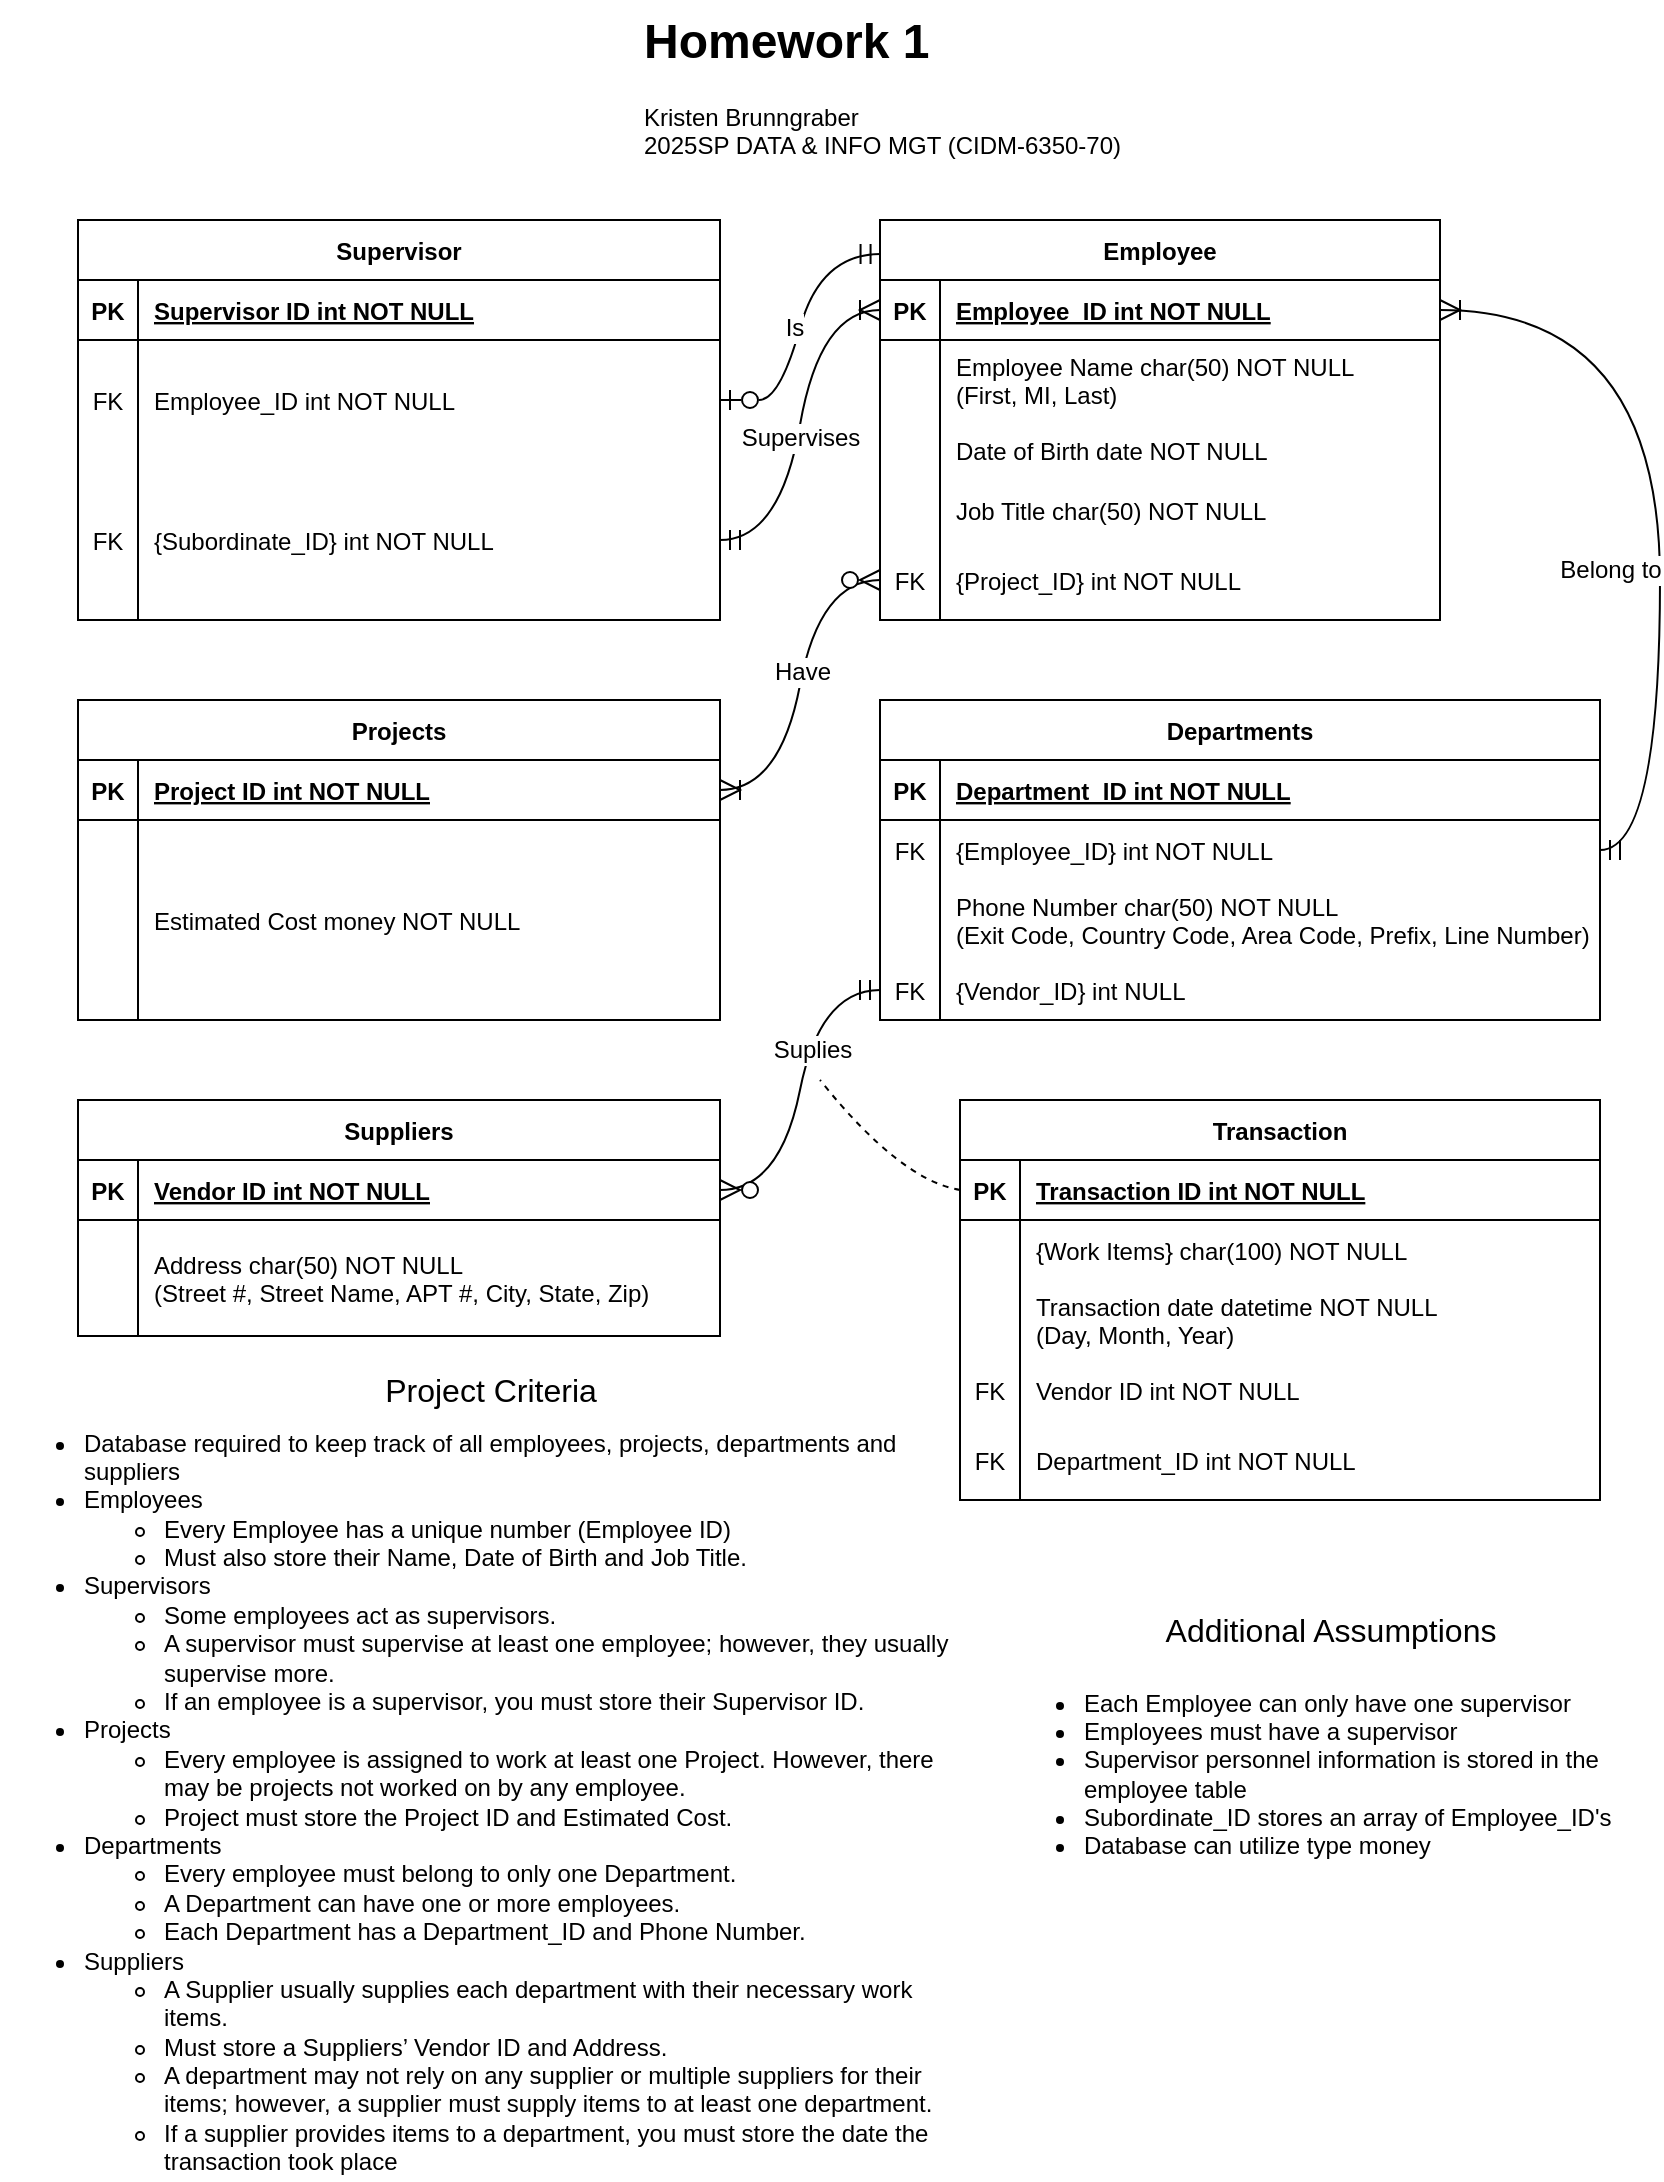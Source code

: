 <mxfile version="26.0.11">
  <diagram id="R2lEEEUBdFMjLlhIrx00" name="Page-1">
    <mxGraphModel dx="1914" dy="976" grid="1" gridSize="10" guides="1" tooltips="1" connect="1" arrows="1" fold="1" page="1" pageScale="1" pageWidth="850" pageHeight="1100" math="0" shadow="0" extFonts="Permanent Marker^https://fonts.googleapis.com/css?family=Permanent+Marker">
      <root>
        <mxCell id="0" />
        <mxCell id="1" parent="0" />
        <mxCell id="nDbJlwMsWSkX9YPivbgv-1" value="&lt;h1 style=&quot;margin-top: 0px;&quot;&gt;Homework 1&lt;/h1&gt;&lt;div&gt;&lt;div&gt;Kristen Brunngraber&lt;/div&gt;&lt;div&gt;2025SP DATA &amp;amp; INFO MGT (CIDM-6350-70)&lt;br&gt;&lt;/div&gt;&lt;/div&gt;" style="text;html=1;whiteSpace=wrap;overflow=hidden;rounded=0;" parent="1" vertex="1">
          <mxGeometry x="320" y="10" width="250" height="90" as="geometry" />
        </mxCell>
        <mxCell id="nDbJlwMsWSkX9YPivbgv-5" value="&lt;ul&gt;&lt;li&gt;&lt;span style=&quot;background-color: transparent; color: light-dark(rgb(0, 0, 0), rgb(255, 255, 255));&quot;&gt;Database required to keep track of all employees, projects, departments and suppliers&lt;/span&gt;&lt;/li&gt;&lt;li&gt;&lt;span style=&quot;background-color: transparent; color: light-dark(rgb(0, 0, 0), rgb(255, 255, 255));&quot;&gt;Employees&lt;/span&gt;&lt;/li&gt;&lt;ul&gt;&lt;li&gt;Every Employee has a unique number (Employee ID)&lt;/li&gt;&lt;li&gt;Must also store their Name, Date of Birth and Job Title.&lt;/li&gt;&lt;/ul&gt;&lt;li&gt;&lt;span style=&quot;background-color: transparent; color: light-dark(rgb(0, 0, 0), rgb(255, 255, 255));&quot;&gt;Supervisors&lt;/span&gt;&lt;/li&gt;&lt;ul&gt;&lt;li&gt;&lt;span style=&quot;background-color: transparent; color: light-dark(rgb(0, 0, 0), rgb(255, 255, 255));&quot;&gt;Some employees act as supervisors.&amp;nbsp;&lt;/span&gt;&lt;/li&gt;&lt;li&gt;&lt;span style=&quot;background-color: transparent; color: light-dark(rgb(0, 0, 0), rgb(255, 255, 255));&quot;&gt;A supervisor must supervise at least one employee; however, they usually supervise more.&amp;nbsp;&lt;/span&gt;&lt;/li&gt;&lt;li&gt;If an employee is a supervisor, you must store their Supervisor ID.&lt;/li&gt;&lt;/ul&gt;&lt;li&gt;Projects&lt;/li&gt;&lt;ul&gt;&lt;li&gt;Every employee is assigned to work at least one Project. However, there may be projects not worked on by any employee.&amp;nbsp;&lt;/li&gt;&lt;li&gt;Project must store the Project ID and Estimated Cost.&lt;/li&gt;&lt;/ul&gt;&lt;li&gt;Departments&lt;/li&gt;&lt;ul&gt;&lt;li&gt;Every employee must belong to only one Department.&amp;nbsp;&lt;/li&gt;&lt;li&gt;A Department can have one or more employees.&amp;nbsp;&lt;/li&gt;&lt;li&gt;Each Department has a Department_ID and Phone Number.&lt;/li&gt;&lt;/ul&gt;&lt;li&gt;Suppliers&lt;/li&gt;&lt;ul&gt;&lt;li&gt;A Supplier usually supplies each department with their necessary work items.&amp;nbsp;&lt;/li&gt;&lt;li&gt;Must store a Suppliers’ Vendor ID and Address.&lt;/li&gt;&lt;li&gt;A department may not rely on any supplier or multiple suppliers for their items; however, a supplier must supply items to at least one department.&lt;/li&gt;&lt;li&gt;If a supplier provides items to a department, you must store the date the transaction took place&lt;/li&gt;&lt;/ul&gt;&lt;/ul&gt;" style="text;strokeColor=none;fillColor=none;html=1;whiteSpace=wrap;verticalAlign=middle;overflow=hidden;" parent="1" vertex="1">
          <mxGeometry y="710" width="480" height="390" as="geometry" />
        </mxCell>
        <mxCell id="nDbJlwMsWSkX9YPivbgv-6" value="Employee" style="shape=table;startSize=30;container=1;collapsible=1;childLayout=tableLayout;fixedRows=1;rowLines=0;fontStyle=1;align=center;resizeLast=1;" parent="1" vertex="1">
          <mxGeometry x="440" y="120" width="280" height="200" as="geometry" />
        </mxCell>
        <mxCell id="nDbJlwMsWSkX9YPivbgv-7" value="" style="shape=partialRectangle;collapsible=0;dropTarget=0;pointerEvents=0;fillColor=none;points=[[0,0.5],[1,0.5]];portConstraint=eastwest;top=0;left=0;right=0;bottom=1;" parent="nDbJlwMsWSkX9YPivbgv-6" vertex="1">
          <mxGeometry y="30" width="280" height="30" as="geometry" />
        </mxCell>
        <mxCell id="nDbJlwMsWSkX9YPivbgv-8" value="PK" style="shape=partialRectangle;overflow=hidden;connectable=0;fillColor=none;top=0;left=0;bottom=0;right=0;fontStyle=1;" parent="nDbJlwMsWSkX9YPivbgv-7" vertex="1">
          <mxGeometry width="30" height="30" as="geometry">
            <mxRectangle width="30" height="30" as="alternateBounds" />
          </mxGeometry>
        </mxCell>
        <mxCell id="nDbJlwMsWSkX9YPivbgv-9" value="Employee_ID int NOT NULL" style="shape=partialRectangle;overflow=hidden;connectable=0;fillColor=none;top=0;left=0;bottom=0;right=0;align=left;spacingLeft=6;fontStyle=5;" parent="nDbJlwMsWSkX9YPivbgv-7" vertex="1">
          <mxGeometry x="30" width="250" height="30" as="geometry">
            <mxRectangle width="250" height="30" as="alternateBounds" />
          </mxGeometry>
        </mxCell>
        <mxCell id="nDbJlwMsWSkX9YPivbgv-10" value="" style="shape=partialRectangle;collapsible=0;dropTarget=0;pointerEvents=0;fillColor=none;points=[[0,0.5],[1,0.5]];portConstraint=eastwest;top=0;left=0;right=0;bottom=0;" parent="nDbJlwMsWSkX9YPivbgv-6" vertex="1">
          <mxGeometry y="60" width="280" height="40" as="geometry" />
        </mxCell>
        <mxCell id="nDbJlwMsWSkX9YPivbgv-11" value="" style="shape=partialRectangle;overflow=hidden;connectable=0;fillColor=none;top=0;left=0;bottom=0;right=0;" parent="nDbJlwMsWSkX9YPivbgv-10" vertex="1">
          <mxGeometry width="30" height="40" as="geometry">
            <mxRectangle width="30" height="40" as="alternateBounds" />
          </mxGeometry>
        </mxCell>
        <mxCell id="nDbJlwMsWSkX9YPivbgv-12" value="Employee Name char(50) NOT NULL &#xa;(First, MI, Last)" style="shape=partialRectangle;overflow=hidden;connectable=0;fillColor=none;top=0;left=0;bottom=0;right=0;align=left;spacingLeft=6;" parent="nDbJlwMsWSkX9YPivbgv-10" vertex="1">
          <mxGeometry x="30" width="250" height="40" as="geometry">
            <mxRectangle width="250" height="40" as="alternateBounds" />
          </mxGeometry>
        </mxCell>
        <mxCell id="nDbJlwMsWSkX9YPivbgv-81" value="" style="shape=partialRectangle;collapsible=0;dropTarget=0;pointerEvents=0;fillColor=none;points=[[0,0.5],[1,0.5]];portConstraint=eastwest;top=0;left=0;right=0;bottom=0;" parent="nDbJlwMsWSkX9YPivbgv-6" vertex="1">
          <mxGeometry y="100" width="280" height="30" as="geometry" />
        </mxCell>
        <mxCell id="nDbJlwMsWSkX9YPivbgv-82" value="" style="shape=partialRectangle;overflow=hidden;connectable=0;fillColor=none;top=0;left=0;bottom=0;right=0;" parent="nDbJlwMsWSkX9YPivbgv-81" vertex="1">
          <mxGeometry width="30" height="30" as="geometry">
            <mxRectangle width="30" height="30" as="alternateBounds" />
          </mxGeometry>
        </mxCell>
        <mxCell id="nDbJlwMsWSkX9YPivbgv-83" value="Date of Birth date NOT NULL" style="shape=partialRectangle;overflow=hidden;connectable=0;fillColor=none;top=0;left=0;bottom=0;right=0;align=left;spacingLeft=6;" parent="nDbJlwMsWSkX9YPivbgv-81" vertex="1">
          <mxGeometry x="30" width="250" height="30" as="geometry">
            <mxRectangle width="250" height="30" as="alternateBounds" />
          </mxGeometry>
        </mxCell>
        <mxCell id="nDbJlwMsWSkX9YPivbgv-84" value="" style="shape=partialRectangle;collapsible=0;dropTarget=0;pointerEvents=0;fillColor=none;points=[[0,0.5],[1,0.5]];portConstraint=eastwest;top=0;left=0;right=0;bottom=0;" parent="nDbJlwMsWSkX9YPivbgv-6" vertex="1">
          <mxGeometry y="130" width="280" height="30" as="geometry" />
        </mxCell>
        <mxCell id="nDbJlwMsWSkX9YPivbgv-85" value="" style="shape=partialRectangle;overflow=hidden;connectable=0;fillColor=none;top=0;left=0;bottom=0;right=0;" parent="nDbJlwMsWSkX9YPivbgv-84" vertex="1">
          <mxGeometry width="30" height="30" as="geometry">
            <mxRectangle width="30" height="30" as="alternateBounds" />
          </mxGeometry>
        </mxCell>
        <mxCell id="nDbJlwMsWSkX9YPivbgv-86" value="Job Title char(50) NOT NULL " style="shape=partialRectangle;overflow=hidden;connectable=0;fillColor=none;top=0;left=0;bottom=0;right=0;align=left;spacingLeft=6;" parent="nDbJlwMsWSkX9YPivbgv-84" vertex="1">
          <mxGeometry x="30" width="250" height="30" as="geometry">
            <mxRectangle width="250" height="30" as="alternateBounds" />
          </mxGeometry>
        </mxCell>
        <mxCell id="nDbJlwMsWSkX9YPivbgv-90" value="" style="shape=partialRectangle;collapsible=0;dropTarget=0;pointerEvents=0;fillColor=none;points=[[0,0.5],[1,0.5]];portConstraint=eastwest;top=0;left=0;right=0;bottom=0;" parent="nDbJlwMsWSkX9YPivbgv-6" vertex="1">
          <mxGeometry y="160" width="280" height="40" as="geometry" />
        </mxCell>
        <mxCell id="nDbJlwMsWSkX9YPivbgv-91" value="FK" style="shape=partialRectangle;overflow=hidden;connectable=0;fillColor=none;top=0;left=0;bottom=0;right=0;" parent="nDbJlwMsWSkX9YPivbgv-90" vertex="1">
          <mxGeometry width="30" height="40" as="geometry">
            <mxRectangle width="30" height="40" as="alternateBounds" />
          </mxGeometry>
        </mxCell>
        <mxCell id="nDbJlwMsWSkX9YPivbgv-92" value="{Project_ID} int NOT NULL " style="shape=partialRectangle;overflow=hidden;connectable=0;fillColor=none;top=0;left=0;bottom=0;right=0;align=left;spacingLeft=6;" parent="nDbJlwMsWSkX9YPivbgv-90" vertex="1">
          <mxGeometry x="30" width="250" height="40" as="geometry">
            <mxRectangle width="250" height="40" as="alternateBounds" />
          </mxGeometry>
        </mxCell>
        <mxCell id="nDbJlwMsWSkX9YPivbgv-13" value="Projects" style="shape=table;startSize=30;container=1;collapsible=1;childLayout=tableLayout;fixedRows=1;rowLines=0;fontStyle=1;align=center;resizeLast=1;" parent="1" vertex="1">
          <mxGeometry x="39" y="360" width="321" height="160" as="geometry" />
        </mxCell>
        <mxCell id="nDbJlwMsWSkX9YPivbgv-14" value="" style="shape=partialRectangle;collapsible=0;dropTarget=0;pointerEvents=0;fillColor=none;points=[[0,0.5],[1,0.5]];portConstraint=eastwest;top=0;left=0;right=0;bottom=1;" parent="nDbJlwMsWSkX9YPivbgv-13" vertex="1">
          <mxGeometry y="30" width="321" height="30" as="geometry" />
        </mxCell>
        <mxCell id="nDbJlwMsWSkX9YPivbgv-15" value="PK" style="shape=partialRectangle;overflow=hidden;connectable=0;fillColor=none;top=0;left=0;bottom=0;right=0;fontStyle=1;" parent="nDbJlwMsWSkX9YPivbgv-14" vertex="1">
          <mxGeometry width="30" height="30" as="geometry">
            <mxRectangle width="30" height="30" as="alternateBounds" />
          </mxGeometry>
        </mxCell>
        <mxCell id="nDbJlwMsWSkX9YPivbgv-16" value="Project ID int NOT NULL" style="shape=partialRectangle;overflow=hidden;connectable=0;fillColor=none;top=0;left=0;bottom=0;right=0;align=left;spacingLeft=6;fontStyle=5;" parent="nDbJlwMsWSkX9YPivbgv-14" vertex="1">
          <mxGeometry x="30" width="291" height="30" as="geometry">
            <mxRectangle width="291" height="30" as="alternateBounds" />
          </mxGeometry>
        </mxCell>
        <mxCell id="nDbJlwMsWSkX9YPivbgv-17" value="" style="shape=partialRectangle;collapsible=0;dropTarget=0;pointerEvents=0;fillColor=none;points=[[0,0.5],[1,0.5]];portConstraint=eastwest;top=0;left=0;right=0;bottom=0;" parent="nDbJlwMsWSkX9YPivbgv-13" vertex="1">
          <mxGeometry y="60" width="321" height="100" as="geometry" />
        </mxCell>
        <mxCell id="nDbJlwMsWSkX9YPivbgv-18" value="" style="shape=partialRectangle;overflow=hidden;connectable=0;fillColor=none;top=0;left=0;bottom=0;right=0;" parent="nDbJlwMsWSkX9YPivbgv-17" vertex="1">
          <mxGeometry width="30" height="100" as="geometry">
            <mxRectangle width="30" height="100" as="alternateBounds" />
          </mxGeometry>
        </mxCell>
        <mxCell id="nDbJlwMsWSkX9YPivbgv-19" value="Estimated Cost money NOT NULL" style="shape=partialRectangle;overflow=hidden;connectable=0;fillColor=none;top=0;left=0;bottom=0;right=0;align=left;spacingLeft=6;" parent="nDbJlwMsWSkX9YPivbgv-17" vertex="1">
          <mxGeometry x="30" width="291" height="100" as="geometry">
            <mxRectangle width="291" height="100" as="alternateBounds" />
          </mxGeometry>
        </mxCell>
        <mxCell id="nDbJlwMsWSkX9YPivbgv-20" value="Departments" style="shape=table;startSize=30;container=1;collapsible=1;childLayout=tableLayout;fixedRows=1;rowLines=0;fontStyle=1;align=center;resizeLast=1;" parent="1" vertex="1">
          <mxGeometry x="440" y="360" width="360" height="160" as="geometry" />
        </mxCell>
        <mxCell id="nDbJlwMsWSkX9YPivbgv-21" value="" style="shape=partialRectangle;collapsible=0;dropTarget=0;pointerEvents=0;fillColor=none;points=[[0,0.5],[1,0.5]];portConstraint=eastwest;top=0;left=0;right=0;bottom=1;" parent="nDbJlwMsWSkX9YPivbgv-20" vertex="1">
          <mxGeometry y="30" width="360" height="30" as="geometry" />
        </mxCell>
        <mxCell id="nDbJlwMsWSkX9YPivbgv-22" value="PK" style="shape=partialRectangle;overflow=hidden;connectable=0;fillColor=none;top=0;left=0;bottom=0;right=0;fontStyle=1;" parent="nDbJlwMsWSkX9YPivbgv-21" vertex="1">
          <mxGeometry width="30" height="30" as="geometry">
            <mxRectangle width="30" height="30" as="alternateBounds" />
          </mxGeometry>
        </mxCell>
        <mxCell id="nDbJlwMsWSkX9YPivbgv-23" value="Department_ID int NOT NULL" style="shape=partialRectangle;overflow=hidden;connectable=0;fillColor=none;top=0;left=0;bottom=0;right=0;align=left;spacingLeft=6;fontStyle=5;" parent="nDbJlwMsWSkX9YPivbgv-21" vertex="1">
          <mxGeometry x="30" width="330" height="30" as="geometry">
            <mxRectangle width="330" height="30" as="alternateBounds" />
          </mxGeometry>
        </mxCell>
        <mxCell id="nDbJlwMsWSkX9YPivbgv-24" value="" style="shape=partialRectangle;collapsible=0;dropTarget=0;pointerEvents=0;fillColor=none;points=[[0,0.5],[1,0.5]];portConstraint=eastwest;top=0;left=0;right=0;bottom=0;" parent="nDbJlwMsWSkX9YPivbgv-20" vertex="1">
          <mxGeometry y="60" width="360" height="30" as="geometry" />
        </mxCell>
        <mxCell id="nDbJlwMsWSkX9YPivbgv-25" value="FK" style="shape=partialRectangle;overflow=hidden;connectable=0;fillColor=none;top=0;left=0;bottom=0;right=0;" parent="nDbJlwMsWSkX9YPivbgv-24" vertex="1">
          <mxGeometry width="30" height="30" as="geometry">
            <mxRectangle width="30" height="30" as="alternateBounds" />
          </mxGeometry>
        </mxCell>
        <mxCell id="nDbJlwMsWSkX9YPivbgv-26" value="{Employee_ID} int NOT NULL" style="shape=partialRectangle;overflow=hidden;connectable=0;fillColor=none;top=0;left=0;bottom=0;right=0;align=left;spacingLeft=6;" parent="nDbJlwMsWSkX9YPivbgv-24" vertex="1">
          <mxGeometry x="30" width="330" height="30" as="geometry">
            <mxRectangle width="330" height="30" as="alternateBounds" />
          </mxGeometry>
        </mxCell>
        <mxCell id="nDbJlwMsWSkX9YPivbgv-97" value="" style="shape=partialRectangle;collapsible=0;dropTarget=0;pointerEvents=0;fillColor=none;points=[[0,0.5],[1,0.5]];portConstraint=eastwest;top=0;left=0;right=0;bottom=0;" parent="nDbJlwMsWSkX9YPivbgv-20" vertex="1">
          <mxGeometry y="90" width="360" height="40" as="geometry" />
        </mxCell>
        <mxCell id="nDbJlwMsWSkX9YPivbgv-98" value="" style="shape=partialRectangle;overflow=hidden;connectable=0;fillColor=none;top=0;left=0;bottom=0;right=0;" parent="nDbJlwMsWSkX9YPivbgv-97" vertex="1">
          <mxGeometry width="30" height="40" as="geometry">
            <mxRectangle width="30" height="40" as="alternateBounds" />
          </mxGeometry>
        </mxCell>
        <mxCell id="nDbJlwMsWSkX9YPivbgv-99" value="Phone Number char(50) NOT NULL&#xa;(Exit Code, Country Code, Area Code, Prefix, Line Number)" style="shape=partialRectangle;overflow=hidden;connectable=0;fillColor=none;top=0;left=0;bottom=0;right=0;align=left;spacingLeft=6;" parent="nDbJlwMsWSkX9YPivbgv-97" vertex="1">
          <mxGeometry x="30" width="330" height="40" as="geometry">
            <mxRectangle width="330" height="40" as="alternateBounds" />
          </mxGeometry>
        </mxCell>
        <mxCell id="nDbJlwMsWSkX9YPivbgv-103" value="" style="shape=partialRectangle;collapsible=0;dropTarget=0;pointerEvents=0;fillColor=none;points=[[0,0.5],[1,0.5]];portConstraint=eastwest;top=0;left=0;right=0;bottom=0;" parent="nDbJlwMsWSkX9YPivbgv-20" vertex="1">
          <mxGeometry y="130" width="360" height="30" as="geometry" />
        </mxCell>
        <mxCell id="nDbJlwMsWSkX9YPivbgv-104" value="FK" style="shape=partialRectangle;overflow=hidden;connectable=0;fillColor=none;top=0;left=0;bottom=0;right=0;" parent="nDbJlwMsWSkX9YPivbgv-103" vertex="1">
          <mxGeometry width="30" height="30" as="geometry">
            <mxRectangle width="30" height="30" as="alternateBounds" />
          </mxGeometry>
        </mxCell>
        <mxCell id="nDbJlwMsWSkX9YPivbgv-105" value="{Vendor_ID} int NULL" style="shape=partialRectangle;overflow=hidden;connectable=0;fillColor=none;top=0;left=0;bottom=0;right=0;align=left;spacingLeft=6;" parent="nDbJlwMsWSkX9YPivbgv-103" vertex="1">
          <mxGeometry x="30" width="330" height="30" as="geometry">
            <mxRectangle width="330" height="30" as="alternateBounds" />
          </mxGeometry>
        </mxCell>
        <mxCell id="nDbJlwMsWSkX9YPivbgv-27" value="Suppliers" style="shape=table;startSize=30;container=1;collapsible=1;childLayout=tableLayout;fixedRows=1;rowLines=0;fontStyle=1;align=center;resizeLast=1;" parent="1" vertex="1">
          <mxGeometry x="39" y="560" width="321" height="118" as="geometry" />
        </mxCell>
        <mxCell id="nDbJlwMsWSkX9YPivbgv-28" value="" style="shape=partialRectangle;collapsible=0;dropTarget=0;pointerEvents=0;fillColor=none;points=[[0,0.5],[1,0.5]];portConstraint=eastwest;top=0;left=0;right=0;bottom=1;" parent="nDbJlwMsWSkX9YPivbgv-27" vertex="1">
          <mxGeometry y="30" width="321" height="30" as="geometry" />
        </mxCell>
        <mxCell id="nDbJlwMsWSkX9YPivbgv-29" value="PK" style="shape=partialRectangle;overflow=hidden;connectable=0;fillColor=none;top=0;left=0;bottom=0;right=0;fontStyle=1;" parent="nDbJlwMsWSkX9YPivbgv-28" vertex="1">
          <mxGeometry width="30" height="30" as="geometry">
            <mxRectangle width="30" height="30" as="alternateBounds" />
          </mxGeometry>
        </mxCell>
        <mxCell id="nDbJlwMsWSkX9YPivbgv-30" value="Vendor ID int NOT NULL" style="shape=partialRectangle;overflow=hidden;connectable=0;fillColor=none;top=0;left=0;bottom=0;right=0;align=left;spacingLeft=6;fontStyle=5;" parent="nDbJlwMsWSkX9YPivbgv-28" vertex="1">
          <mxGeometry x="30" width="291" height="30" as="geometry">
            <mxRectangle width="291" height="30" as="alternateBounds" />
          </mxGeometry>
        </mxCell>
        <mxCell id="nDbJlwMsWSkX9YPivbgv-31" value="" style="shape=partialRectangle;collapsible=0;dropTarget=0;pointerEvents=0;fillColor=none;points=[[0,0.5],[1,0.5]];portConstraint=eastwest;top=0;left=0;right=0;bottom=0;" parent="nDbJlwMsWSkX9YPivbgv-27" vertex="1">
          <mxGeometry y="60" width="321" height="58" as="geometry" />
        </mxCell>
        <mxCell id="nDbJlwMsWSkX9YPivbgv-32" value="" style="shape=partialRectangle;overflow=hidden;connectable=0;fillColor=none;top=0;left=0;bottom=0;right=0;" parent="nDbJlwMsWSkX9YPivbgv-31" vertex="1">
          <mxGeometry width="30" height="58" as="geometry">
            <mxRectangle width="30" height="58" as="alternateBounds" />
          </mxGeometry>
        </mxCell>
        <mxCell id="nDbJlwMsWSkX9YPivbgv-33" value="Address char(50) NOT NULL&#xa;(Street #, Street Name, APT #, City, State, Zip)" style="shape=partialRectangle;overflow=hidden;connectable=0;fillColor=none;top=0;left=0;bottom=0;right=0;align=left;spacingLeft=6;" parent="nDbJlwMsWSkX9YPivbgv-31" vertex="1">
          <mxGeometry x="30" width="291" height="58" as="geometry">
            <mxRectangle width="291" height="58" as="alternateBounds" />
          </mxGeometry>
        </mxCell>
        <mxCell id="nDbJlwMsWSkX9YPivbgv-34" value="Supervisor" style="shape=table;startSize=30;container=1;collapsible=1;childLayout=tableLayout;fixedRows=1;rowLines=0;fontStyle=1;align=center;resizeLast=1;" parent="1" vertex="1">
          <mxGeometry x="39" y="120" width="321" height="200" as="geometry" />
        </mxCell>
        <mxCell id="nDbJlwMsWSkX9YPivbgv-35" value="" style="shape=partialRectangle;collapsible=0;dropTarget=0;pointerEvents=0;fillColor=none;points=[[0,0.5],[1,0.5]];portConstraint=eastwest;top=0;left=0;right=0;bottom=1;" parent="nDbJlwMsWSkX9YPivbgv-34" vertex="1">
          <mxGeometry y="30" width="321" height="30" as="geometry" />
        </mxCell>
        <mxCell id="nDbJlwMsWSkX9YPivbgv-36" value="PK" style="shape=partialRectangle;overflow=hidden;connectable=0;fillColor=none;top=0;left=0;bottom=0;right=0;fontStyle=1;" parent="nDbJlwMsWSkX9YPivbgv-35" vertex="1">
          <mxGeometry width="30" height="30" as="geometry">
            <mxRectangle width="30" height="30" as="alternateBounds" />
          </mxGeometry>
        </mxCell>
        <mxCell id="nDbJlwMsWSkX9YPivbgv-37" value="Supervisor ID int NOT NULL" style="shape=partialRectangle;overflow=hidden;connectable=0;fillColor=none;top=0;left=0;bottom=0;right=0;align=left;spacingLeft=6;fontStyle=5;" parent="nDbJlwMsWSkX9YPivbgv-35" vertex="1">
          <mxGeometry x="30" width="291" height="30" as="geometry">
            <mxRectangle width="291" height="30" as="alternateBounds" />
          </mxGeometry>
        </mxCell>
        <mxCell id="nDbJlwMsWSkX9YPivbgv-38" value="" style="shape=partialRectangle;collapsible=0;dropTarget=0;pointerEvents=0;fillColor=none;points=[[0,0.5],[1,0.5]];portConstraint=eastwest;top=0;left=0;right=0;bottom=0;" parent="nDbJlwMsWSkX9YPivbgv-34" vertex="1">
          <mxGeometry y="60" width="321" height="60" as="geometry" />
        </mxCell>
        <mxCell id="nDbJlwMsWSkX9YPivbgv-39" value="FK" style="shape=partialRectangle;overflow=hidden;connectable=0;fillColor=none;top=0;left=0;bottom=0;right=0;" parent="nDbJlwMsWSkX9YPivbgv-38" vertex="1">
          <mxGeometry width="30" height="60" as="geometry">
            <mxRectangle width="30" height="60" as="alternateBounds" />
          </mxGeometry>
        </mxCell>
        <mxCell id="nDbJlwMsWSkX9YPivbgv-40" value="Employee_ID int NOT NULL" style="shape=partialRectangle;overflow=hidden;connectable=0;fillColor=none;top=0;left=0;bottom=0;right=0;align=left;spacingLeft=6;" parent="nDbJlwMsWSkX9YPivbgv-38" vertex="1">
          <mxGeometry x="30" width="291" height="60" as="geometry">
            <mxRectangle width="291" height="60" as="alternateBounds" />
          </mxGeometry>
        </mxCell>
        <mxCell id="nDbJlwMsWSkX9YPivbgv-78" value="" style="shape=partialRectangle;collapsible=0;dropTarget=0;pointerEvents=0;fillColor=none;points=[[0,0.5],[1,0.5]];portConstraint=eastwest;top=0;left=0;right=0;bottom=0;" parent="nDbJlwMsWSkX9YPivbgv-34" vertex="1">
          <mxGeometry y="120" width="321" height="80" as="geometry" />
        </mxCell>
        <mxCell id="nDbJlwMsWSkX9YPivbgv-79" value="FK" style="shape=partialRectangle;overflow=hidden;connectable=0;fillColor=none;top=0;left=0;bottom=0;right=0;" parent="nDbJlwMsWSkX9YPivbgv-78" vertex="1">
          <mxGeometry width="30" height="80" as="geometry">
            <mxRectangle width="30" height="80" as="alternateBounds" />
          </mxGeometry>
        </mxCell>
        <mxCell id="nDbJlwMsWSkX9YPivbgv-80" value="{Subordinate_ID} int NOT NULL" style="shape=partialRectangle;overflow=hidden;connectable=0;fillColor=none;top=0;left=0;bottom=0;right=0;align=left;spacingLeft=6;" parent="nDbJlwMsWSkX9YPivbgv-78" vertex="1">
          <mxGeometry x="30" width="291" height="80" as="geometry">
            <mxRectangle width="291" height="80" as="alternateBounds" />
          </mxGeometry>
        </mxCell>
        <mxCell id="nDbJlwMsWSkX9YPivbgv-41" value="Transaction" style="shape=table;startSize=30;container=1;collapsible=1;childLayout=tableLayout;fixedRows=1;rowLines=0;fontStyle=1;align=center;resizeLast=1;" parent="1" vertex="1">
          <mxGeometry x="480" y="560" width="320" height="200" as="geometry" />
        </mxCell>
        <mxCell id="nDbJlwMsWSkX9YPivbgv-42" value="" style="shape=partialRectangle;collapsible=0;dropTarget=0;pointerEvents=0;fillColor=none;points=[[0,0.5],[1,0.5]];portConstraint=eastwest;top=0;left=0;right=0;bottom=1;" parent="nDbJlwMsWSkX9YPivbgv-41" vertex="1">
          <mxGeometry y="30" width="320" height="30" as="geometry" />
        </mxCell>
        <mxCell id="nDbJlwMsWSkX9YPivbgv-43" value="PK" style="shape=partialRectangle;overflow=hidden;connectable=0;fillColor=none;top=0;left=0;bottom=0;right=0;fontStyle=1;" parent="nDbJlwMsWSkX9YPivbgv-42" vertex="1">
          <mxGeometry width="30" height="30" as="geometry">
            <mxRectangle width="30" height="30" as="alternateBounds" />
          </mxGeometry>
        </mxCell>
        <mxCell id="nDbJlwMsWSkX9YPivbgv-44" value="Transaction ID int NOT NULL" style="shape=partialRectangle;overflow=hidden;connectable=0;fillColor=none;top=0;left=0;bottom=0;right=0;align=left;spacingLeft=6;fontStyle=5;" parent="nDbJlwMsWSkX9YPivbgv-42" vertex="1">
          <mxGeometry x="30" width="290" height="30" as="geometry">
            <mxRectangle width="290" height="30" as="alternateBounds" />
          </mxGeometry>
        </mxCell>
        <mxCell id="nDbJlwMsWSkX9YPivbgv-45" value="" style="shape=partialRectangle;collapsible=0;dropTarget=0;pointerEvents=0;fillColor=none;points=[[0,0.5],[1,0.5]];portConstraint=eastwest;top=0;left=0;right=0;bottom=0;" parent="nDbJlwMsWSkX9YPivbgv-41" vertex="1">
          <mxGeometry y="60" width="320" height="30" as="geometry" />
        </mxCell>
        <mxCell id="nDbJlwMsWSkX9YPivbgv-46" value="" style="shape=partialRectangle;overflow=hidden;connectable=0;fillColor=none;top=0;left=0;bottom=0;right=0;" parent="nDbJlwMsWSkX9YPivbgv-45" vertex="1">
          <mxGeometry width="30" height="30" as="geometry">
            <mxRectangle width="30" height="30" as="alternateBounds" />
          </mxGeometry>
        </mxCell>
        <mxCell id="nDbJlwMsWSkX9YPivbgv-47" value="{Work Items} char(100) NOT NULL" style="shape=partialRectangle;overflow=hidden;connectable=0;fillColor=none;top=0;left=0;bottom=0;right=0;align=left;spacingLeft=6;" parent="nDbJlwMsWSkX9YPivbgv-45" vertex="1">
          <mxGeometry x="30" width="290" height="30" as="geometry">
            <mxRectangle width="290" height="30" as="alternateBounds" />
          </mxGeometry>
        </mxCell>
        <mxCell id="nDbJlwMsWSkX9YPivbgv-106" value="" style="shape=partialRectangle;collapsible=0;dropTarget=0;pointerEvents=0;fillColor=none;points=[[0,0.5],[1,0.5]];portConstraint=eastwest;top=0;left=0;right=0;bottom=0;" parent="nDbJlwMsWSkX9YPivbgv-41" vertex="1">
          <mxGeometry y="90" width="320" height="40" as="geometry" />
        </mxCell>
        <mxCell id="nDbJlwMsWSkX9YPivbgv-107" value="" style="shape=partialRectangle;overflow=hidden;connectable=0;fillColor=none;top=0;left=0;bottom=0;right=0;" parent="nDbJlwMsWSkX9YPivbgv-106" vertex="1">
          <mxGeometry width="30" height="40" as="geometry">
            <mxRectangle width="30" height="40" as="alternateBounds" />
          </mxGeometry>
        </mxCell>
        <mxCell id="nDbJlwMsWSkX9YPivbgv-108" value="Transaction date datetime NOT NULL&#xa;(Day, Month, Year)" style="shape=partialRectangle;overflow=hidden;connectable=0;fillColor=none;top=0;left=0;bottom=0;right=0;align=left;spacingLeft=6;" parent="nDbJlwMsWSkX9YPivbgv-106" vertex="1">
          <mxGeometry x="30" width="290" height="40" as="geometry">
            <mxRectangle width="290" height="40" as="alternateBounds" />
          </mxGeometry>
        </mxCell>
        <mxCell id="nDbJlwMsWSkX9YPivbgv-119" value="" style="shape=partialRectangle;collapsible=0;dropTarget=0;pointerEvents=0;fillColor=none;points=[[0,0.5],[1,0.5]];portConstraint=eastwest;top=0;left=0;right=0;bottom=0;" parent="nDbJlwMsWSkX9YPivbgv-41" vertex="1">
          <mxGeometry y="130" width="320" height="30" as="geometry" />
        </mxCell>
        <mxCell id="nDbJlwMsWSkX9YPivbgv-120" value="FK" style="shape=partialRectangle;overflow=hidden;connectable=0;fillColor=none;top=0;left=0;bottom=0;right=0;" parent="nDbJlwMsWSkX9YPivbgv-119" vertex="1">
          <mxGeometry width="30" height="30" as="geometry">
            <mxRectangle width="30" height="30" as="alternateBounds" />
          </mxGeometry>
        </mxCell>
        <mxCell id="nDbJlwMsWSkX9YPivbgv-121" value="Vendor ID int NOT NULL" style="shape=partialRectangle;overflow=hidden;connectable=0;fillColor=none;top=0;left=0;bottom=0;right=0;align=left;spacingLeft=6;" parent="nDbJlwMsWSkX9YPivbgv-119" vertex="1">
          <mxGeometry x="30" width="290" height="30" as="geometry">
            <mxRectangle width="290" height="30" as="alternateBounds" />
          </mxGeometry>
        </mxCell>
        <mxCell id="nDbJlwMsWSkX9YPivbgv-122" value="" style="shape=partialRectangle;collapsible=0;dropTarget=0;pointerEvents=0;fillColor=none;points=[[0,0.5],[1,0.5]];portConstraint=eastwest;top=0;left=0;right=0;bottom=0;" parent="nDbJlwMsWSkX9YPivbgv-41" vertex="1">
          <mxGeometry y="160" width="320" height="40" as="geometry" />
        </mxCell>
        <mxCell id="nDbJlwMsWSkX9YPivbgv-123" value="FK" style="shape=partialRectangle;overflow=hidden;connectable=0;fillColor=none;top=0;left=0;bottom=0;right=0;" parent="nDbJlwMsWSkX9YPivbgv-122" vertex="1">
          <mxGeometry width="30" height="40" as="geometry">
            <mxRectangle width="30" height="40" as="alternateBounds" />
          </mxGeometry>
        </mxCell>
        <mxCell id="nDbJlwMsWSkX9YPivbgv-124" value="Department_ID int NOT NULL" style="shape=partialRectangle;overflow=hidden;connectable=0;fillColor=none;top=0;left=0;bottom=0;right=0;align=left;spacingLeft=6;" parent="nDbJlwMsWSkX9YPivbgv-122" vertex="1">
          <mxGeometry x="30" width="290" height="40" as="geometry">
            <mxRectangle width="290" height="40" as="alternateBounds" />
          </mxGeometry>
        </mxCell>
        <mxCell id="nDbJlwMsWSkX9YPivbgv-50" value="" style="edgeStyle=entityRelationEdgeStyle;fontSize=12;html=1;endArrow=ERzeroToMany;startArrow=ERmandOne;rounded=0;startSize=8;endSize=8;curved=1;" parent="1" source="nDbJlwMsWSkX9YPivbgv-103" target="nDbJlwMsWSkX9YPivbgv-28" edge="1">
          <mxGeometry width="100" height="100" relative="1" as="geometry">
            <mxPoint x="680" y="410" as="sourcePoint" />
            <mxPoint x="330" y="898" as="targetPoint" />
            <Array as="points">
              <mxPoint x="500" y="578" />
              <mxPoint x="560" y="500" />
              <mxPoint x="210" y="940" />
              <mxPoint x="240" y="960" />
              <mxPoint x="260" y="1020" />
              <mxPoint x="270" y="880" />
            </Array>
          </mxGeometry>
        </mxCell>
        <mxCell id="nDbJlwMsWSkX9YPivbgv-73" value="Suplies" style="edgeLabel;html=1;align=center;verticalAlign=middle;resizable=0;points=[];fontSize=12;" parent="nDbJlwMsWSkX9YPivbgv-50" vertex="1" connectable="0">
          <mxGeometry x="-0.262" y="2" relative="1" as="geometry">
            <mxPoint as="offset" />
          </mxGeometry>
        </mxCell>
        <mxCell id="nDbJlwMsWSkX9YPivbgv-62" value="" style="edgeStyle=entityRelationEdgeStyle;fontSize=12;html=1;endArrow=ERoneToMany;startArrow=ERmandOne;rounded=0;startSize=8;endSize=8;curved=1;entryX=0;entryY=0.5;entryDx=0;entryDy=0;exitX=1;exitY=0.5;exitDx=0;exitDy=0;endFill=0;" parent="1" source="nDbJlwMsWSkX9YPivbgv-78" target="nDbJlwMsWSkX9YPivbgv-7" edge="1">
          <mxGeometry width="100" height="100" relative="1" as="geometry">
            <mxPoint x="293" y="450" as="sourcePoint" />
            <mxPoint x="393" y="350" as="targetPoint" />
          </mxGeometry>
        </mxCell>
        <mxCell id="nDbJlwMsWSkX9YPivbgv-63" value="Supervises" style="edgeLabel;html=1;align=center;verticalAlign=middle;resizable=0;points=[];fontSize=12;" parent="nDbJlwMsWSkX9YPivbgv-62" vertex="1" connectable="0">
          <mxGeometry x="-0.069" y="-1" relative="1" as="geometry">
            <mxPoint as="offset" />
          </mxGeometry>
        </mxCell>
        <mxCell id="nDbJlwMsWSkX9YPivbgv-93" value="" style="edgeStyle=entityRelationEdgeStyle;fontSize=12;html=1;endArrow=ERoneToMany;startArrow=ERzeroToMany;rounded=0;startSize=8;endSize=8;curved=1;entryX=1;entryY=0.5;entryDx=0;entryDy=0;exitX=0;exitY=0.5;exitDx=0;exitDy=0;" parent="1" source="nDbJlwMsWSkX9YPivbgv-90" target="nDbJlwMsWSkX9YPivbgv-14" edge="1">
          <mxGeometry width="100" height="100" relative="1" as="geometry">
            <mxPoint x="289" y="310" as="sourcePoint" />
            <mxPoint x="259" y="425" as="targetPoint" />
            <Array as="points">
              <mxPoint x="409" y="300" />
              <mxPoint x="329" y="310" />
              <mxPoint x="279" y="330" />
              <mxPoint x="339" y="365" />
              <mxPoint x="249" y="340" />
            </Array>
          </mxGeometry>
        </mxCell>
        <mxCell id="nDbJlwMsWSkX9YPivbgv-125" value="Have" style="edgeLabel;html=1;align=center;verticalAlign=middle;resizable=0;points=[];fontSize=12;" parent="nDbJlwMsWSkX9YPivbgv-93" vertex="1" connectable="0">
          <mxGeometry x="-0.079" relative="1" as="geometry">
            <mxPoint as="offset" />
          </mxGeometry>
        </mxCell>
        <mxCell id="nDbJlwMsWSkX9YPivbgv-96" value="" style="edgeStyle=entityRelationEdgeStyle;fontSize=12;html=1;endArrow=ERmandOne;startArrow=ERoneToMany;rounded=0;startSize=8;endSize=8;curved=1;exitX=1;exitY=0.5;exitDx=0;exitDy=0;endFill=0;startFill=0;" parent="1" source="nDbJlwMsWSkX9YPivbgv-7" target="nDbJlwMsWSkX9YPivbgv-24" edge="1">
          <mxGeometry width="100" height="100" relative="1" as="geometry">
            <mxPoint x="650" y="370" as="sourcePoint" />
            <mxPoint x="760" y="270" as="targetPoint" />
            <Array as="points">
              <mxPoint x="710" y="240" />
              <mxPoint x="740" y="250" />
              <mxPoint x="710" y="210" />
            </Array>
          </mxGeometry>
        </mxCell>
        <mxCell id="nDbJlwMsWSkX9YPivbgv-126" value="Belong to" style="edgeLabel;html=1;align=center;verticalAlign=middle;resizable=0;points=[];fontSize=12;" parent="nDbJlwMsWSkX9YPivbgv-96" vertex="1" connectable="0">
          <mxGeometry x="-0.059" y="2" relative="1" as="geometry">
            <mxPoint x="-27" y="47" as="offset" />
          </mxGeometry>
        </mxCell>
        <mxCell id="nDbJlwMsWSkX9YPivbgv-118" style="edgeStyle=none;curved=1;rounded=0;orthogonalLoop=1;jettySize=auto;html=1;fontSize=12;startSize=8;endSize=8;exitX=0;exitY=0.5;exitDx=0;exitDy=0;dashed=1;endArrow=none;startFill=0;" parent="1" source="nDbJlwMsWSkX9YPivbgv-42" edge="1">
          <mxGeometry relative="1" as="geometry">
            <mxPoint x="410" y="550" as="targetPoint" />
            <Array as="points">
              <mxPoint x="450" y="600" />
            </Array>
          </mxGeometry>
        </mxCell>
        <mxCell id="nDbJlwMsWSkX9YPivbgv-127" value="&lt;ul&gt;&lt;li&gt;Each Employee can only have one supervisor&amp;nbsp;&lt;/li&gt;&lt;li&gt;Employees must have a supervisor&lt;/li&gt;&lt;li&gt;Supervisor personnel information is stored in the employee table&lt;/li&gt;&lt;li&gt;Subordinate_ID stores an array of Employee_ID&#39;s&lt;/li&gt;&lt;li&gt;Database can utilize type money&lt;/li&gt;&lt;/ul&gt;" style="text;strokeColor=none;fillColor=none;html=1;whiteSpace=wrap;verticalAlign=middle;overflow=hidden;" parent="1" vertex="1">
          <mxGeometry x="500" y="840" width="330" height="110" as="geometry" />
        </mxCell>
        <mxCell id="nDbJlwMsWSkX9YPivbgv-129" value="Additional Assumptions" style="text;html=1;align=center;verticalAlign=middle;resizable=0;points=[];autosize=1;strokeColor=none;fillColor=none;fontSize=16;" parent="1" vertex="1">
          <mxGeometry x="570" y="810" width="190" height="30" as="geometry" />
        </mxCell>
        <mxCell id="nDbJlwMsWSkX9YPivbgv-130" value="Project Criteria" style="text;html=1;align=center;verticalAlign=middle;resizable=0;points=[];autosize=1;strokeColor=none;fillColor=none;fontSize=16;" parent="1" vertex="1">
          <mxGeometry x="180" y="690" width="130" height="30" as="geometry" />
        </mxCell>
        <mxCell id="nDbJlwMsWSkX9YPivbgv-133" value="" style="edgeStyle=entityRelationEdgeStyle;fontSize=12;html=1;endArrow=ERmandOne;startArrow=ERzeroToOne;rounded=0;startSize=8;endSize=8;curved=1;exitX=1;exitY=0.5;exitDx=0;exitDy=0;entryX=0.001;entryY=0.085;entryDx=0;entryDy=0;entryPerimeter=0;startFill=0;" parent="1" source="nDbJlwMsWSkX9YPivbgv-38" target="nDbJlwMsWSkX9YPivbgv-6" edge="1">
          <mxGeometry width="100" height="100" relative="1" as="geometry">
            <mxPoint x="350" y="198" as="sourcePoint" />
            <mxPoint x="430.28" y="130" as="targetPoint" />
          </mxGeometry>
        </mxCell>
        <mxCell id="nDbJlwMsWSkX9YPivbgv-136" value="Is" style="edgeLabel;html=1;align=center;verticalAlign=middle;resizable=0;points=[];fontSize=12;" parent="nDbJlwMsWSkX9YPivbgv-133" vertex="1" connectable="0">
          <mxGeometry x="-0.01" y="3" relative="1" as="geometry">
            <mxPoint as="offset" />
          </mxGeometry>
        </mxCell>
      </root>
    </mxGraphModel>
  </diagram>
</mxfile>
